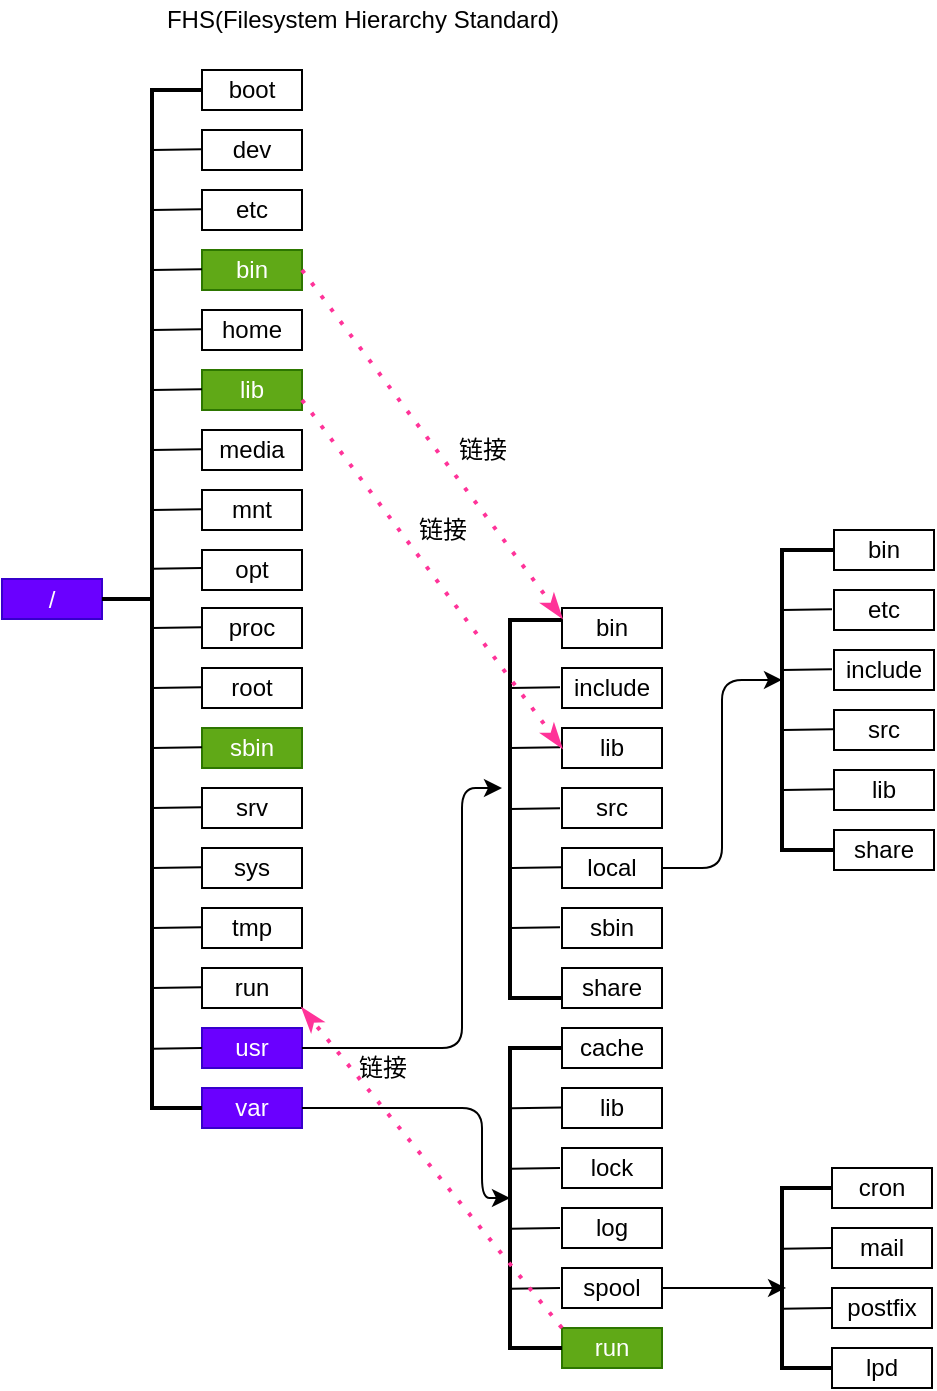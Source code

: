 <mxfile version="13.6.5">
    <diagram id="yCI9e9Nfu7zDyY76apde" name="第 1 页">
        <mxGraphModel dx="1260" dy="863" grid="1" gridSize="10" guides="1" tooltips="1" connect="1" arrows="1" fold="1" page="1" pageScale="1" pageWidth="827" pageHeight="1169" math="0" shadow="0">
            <root>
                <mxCell id="0"/>
                <mxCell id="1" parent="0"/>
                <mxCell id="qopmfsza2XrJsMXSQic5-3" value="/" style="rounded=0;whiteSpace=wrap;html=1;fillColor=#6a00ff;strokeColor=#3700CC;fontColor=#ffffff;" parent="1" vertex="1">
                    <mxGeometry x="100" y="419.5" width="50" height="20" as="geometry"/>
                </mxCell>
                <mxCell id="qopmfsza2XrJsMXSQic5-4" value="boot" style="rounded=0;whiteSpace=wrap;html=1;" parent="1" vertex="1">
                    <mxGeometry x="200" y="165" width="50" height="20" as="geometry"/>
                </mxCell>
                <mxCell id="qopmfsza2XrJsMXSQic5-7" value="dev" style="rounded=0;whiteSpace=wrap;html=1;" parent="1" vertex="1">
                    <mxGeometry x="200" y="195" width="50" height="20" as="geometry"/>
                </mxCell>
                <mxCell id="qopmfsza2XrJsMXSQic5-9" value="etc" style="rounded=0;whiteSpace=wrap;html=1;" parent="1" vertex="1">
                    <mxGeometry x="200" y="225" width="50" height="20" as="geometry"/>
                </mxCell>
                <mxCell id="qopmfsza2XrJsMXSQic5-10" value="bin" style="rounded=0;whiteSpace=wrap;html=1;fillColor=#60a917;strokeColor=#2D7600;fontColor=#ffffff;" parent="1" vertex="1">
                    <mxGeometry x="200" y="255" width="50" height="20" as="geometry"/>
                </mxCell>
                <mxCell id="qopmfsza2XrJsMXSQic5-11" value="home" style="rounded=0;whiteSpace=wrap;html=1;" parent="1" vertex="1">
                    <mxGeometry x="200" y="285" width="50" height="20" as="geometry"/>
                </mxCell>
                <mxCell id="qopmfsza2XrJsMXSQic5-12" value="lib" style="rounded=0;whiteSpace=wrap;html=1;fillColor=#60a917;strokeColor=#2D7600;fontColor=#ffffff;" parent="1" vertex="1">
                    <mxGeometry x="200" y="315" width="50" height="20" as="geometry"/>
                </mxCell>
                <mxCell id="qopmfsza2XrJsMXSQic5-13" value="media" style="rounded=0;whiteSpace=wrap;html=1;" parent="1" vertex="1">
                    <mxGeometry x="200" y="345" width="50" height="20" as="geometry"/>
                </mxCell>
                <mxCell id="qopmfsza2XrJsMXSQic5-14" value="mnt" style="rounded=0;whiteSpace=wrap;html=1;" parent="1" vertex="1">
                    <mxGeometry x="200" y="375" width="50" height="20" as="geometry"/>
                </mxCell>
                <mxCell id="qopmfsza2XrJsMXSQic5-15" value="opt" style="rounded=0;whiteSpace=wrap;html=1;" parent="1" vertex="1">
                    <mxGeometry x="200" y="405" width="50" height="20" as="geometry"/>
                </mxCell>
                <mxCell id="qopmfsza2XrJsMXSQic5-16" value="proc" style="rounded=0;whiteSpace=wrap;html=1;" parent="1" vertex="1">
                    <mxGeometry x="200" y="434" width="50" height="20" as="geometry"/>
                </mxCell>
                <mxCell id="qopmfsza2XrJsMXSQic5-17" value="root" style="rounded=0;whiteSpace=wrap;html=1;" parent="1" vertex="1">
                    <mxGeometry x="200" y="464" width="50" height="20" as="geometry"/>
                </mxCell>
                <mxCell id="qopmfsza2XrJsMXSQic5-18" value="sbin" style="rounded=0;whiteSpace=wrap;html=1;fillColor=#60a917;strokeColor=#2D7600;fontColor=#ffffff;" parent="1" vertex="1">
                    <mxGeometry x="200" y="494" width="50" height="20" as="geometry"/>
                </mxCell>
                <mxCell id="qopmfsza2XrJsMXSQic5-19" value="srv" style="rounded=0;whiteSpace=wrap;html=1;" parent="1" vertex="1">
                    <mxGeometry x="200" y="524" width="50" height="20" as="geometry"/>
                </mxCell>
                <mxCell id="qopmfsza2XrJsMXSQic5-20" value="sys" style="rounded=0;whiteSpace=wrap;html=1;" parent="1" vertex="1">
                    <mxGeometry x="200" y="554" width="50" height="20" as="geometry"/>
                </mxCell>
                <mxCell id="qopmfsza2XrJsMXSQic5-21" value="tmp" style="rounded=0;whiteSpace=wrap;html=1;" parent="1" vertex="1">
                    <mxGeometry x="200" y="584" width="50" height="20" as="geometry"/>
                </mxCell>
                <mxCell id="qopmfsza2XrJsMXSQic5-22" value="run" style="rounded=0;whiteSpace=wrap;html=1;" parent="1" vertex="1">
                    <mxGeometry x="200" y="614" width="50" height="20" as="geometry"/>
                </mxCell>
                <mxCell id="qopmfsza2XrJsMXSQic5-23" value="usr" style="rounded=0;whiteSpace=wrap;html=1;fillColor=#6a00ff;strokeColor=#3700CC;fontColor=#ffffff;" parent="1" vertex="1">
                    <mxGeometry x="200" y="644" width="50" height="20" as="geometry"/>
                </mxCell>
                <mxCell id="qopmfsza2XrJsMXSQic5-24" value="var" style="rounded=0;whiteSpace=wrap;html=1;fillColor=#6a00ff;strokeColor=#3700CC;fontColor=#ffffff;" parent="1" vertex="1">
                    <mxGeometry x="200" y="674" width="50" height="20" as="geometry"/>
                </mxCell>
                <mxCell id="qopmfsza2XrJsMXSQic5-25" value="cron" style="rounded=0;whiteSpace=wrap;html=1;" parent="1" vertex="1">
                    <mxGeometry x="515" y="714" width="50" height="20" as="geometry"/>
                </mxCell>
                <mxCell id="qopmfsza2XrJsMXSQic5-26" value="mail" style="rounded=0;whiteSpace=wrap;html=1;" parent="1" vertex="1">
                    <mxGeometry x="515" y="744" width="50" height="20" as="geometry"/>
                </mxCell>
                <mxCell id="qopmfsza2XrJsMXSQic5-27" value="postfix" style="rounded=0;whiteSpace=wrap;html=1;" parent="1" vertex="1">
                    <mxGeometry x="515" y="774" width="50" height="20" as="geometry"/>
                </mxCell>
                <mxCell id="qopmfsza2XrJsMXSQic5-28" value="lpd" style="rounded=0;whiteSpace=wrap;html=1;" parent="1" vertex="1">
                    <mxGeometry x="515" y="804" width="50" height="20" as="geometry"/>
                </mxCell>
                <mxCell id="qopmfsza2XrJsMXSQic5-29" value="local" style="rounded=0;whiteSpace=wrap;html=1;" parent="1" vertex="1">
                    <mxGeometry x="380" y="554" width="50" height="20" as="geometry"/>
                </mxCell>
                <mxCell id="qopmfsza2XrJsMXSQic5-30" value="include" style="rounded=0;whiteSpace=wrap;html=1;" parent="1" vertex="1">
                    <mxGeometry x="380" y="464" width="50" height="20" as="geometry"/>
                </mxCell>
                <mxCell id="qopmfsza2XrJsMXSQic5-31" value="lib" style="rounded=0;whiteSpace=wrap;html=1;" parent="1" vertex="1">
                    <mxGeometry x="380" y="494" width="50" height="20" as="geometry"/>
                </mxCell>
                <mxCell id="qopmfsza2XrJsMXSQic5-32" value="src" style="rounded=0;whiteSpace=wrap;html=1;" parent="1" vertex="1">
                    <mxGeometry x="380" y="524" width="50" height="20" as="geometry"/>
                </mxCell>
                <mxCell id="qopmfsza2XrJsMXSQic5-33" value="bin" style="rounded=0;whiteSpace=wrap;html=1;" parent="1" vertex="1">
                    <mxGeometry x="380" y="434" width="50" height="20" as="geometry"/>
                </mxCell>
                <mxCell id="qopmfsza2XrJsMXSQic5-34" value="sbin" style="rounded=0;whiteSpace=wrap;html=1;" parent="1" vertex="1">
                    <mxGeometry x="380" y="584" width="50" height="20" as="geometry"/>
                </mxCell>
                <mxCell id="qopmfsza2XrJsMXSQic5-35" value="share" style="rounded=0;whiteSpace=wrap;html=1;" parent="1" vertex="1">
                    <mxGeometry x="380" y="614" width="50" height="20" as="geometry"/>
                </mxCell>
                <mxCell id="qopmfsza2XrJsMXSQic5-36" value="include" style="rounded=0;whiteSpace=wrap;html=1;" parent="1" vertex="1">
                    <mxGeometry x="516" y="455" width="50" height="20" as="geometry"/>
                </mxCell>
                <mxCell id="qopmfsza2XrJsMXSQic5-37" value="cache" style="rounded=0;whiteSpace=wrap;html=1;" parent="1" vertex="1">
                    <mxGeometry x="380" y="644" width="50" height="20" as="geometry"/>
                </mxCell>
                <mxCell id="qopmfsza2XrJsMXSQic5-38" value="lib" style="rounded=0;whiteSpace=wrap;html=1;" parent="1" vertex="1">
                    <mxGeometry x="380" y="674" width="50" height="20" as="geometry"/>
                </mxCell>
                <mxCell id="qopmfsza2XrJsMXSQic5-39" value="lock" style="rounded=0;whiteSpace=wrap;html=1;" parent="1" vertex="1">
                    <mxGeometry x="380" y="704" width="50" height="20" as="geometry"/>
                </mxCell>
                <mxCell id="qopmfsza2XrJsMXSQic5-40" value="log" style="rounded=0;whiteSpace=wrap;html=1;" parent="1" vertex="1">
                    <mxGeometry x="380" y="734" width="50" height="20" as="geometry"/>
                </mxCell>
                <mxCell id="qopmfsza2XrJsMXSQic5-86" style="edgeStyle=orthogonalEdgeStyle;rounded=0;orthogonalLoop=1;jettySize=auto;html=1;entryX=0.081;entryY=0.555;entryDx=0;entryDy=0;entryPerimeter=0;" parent="1" source="qopmfsza2XrJsMXSQic5-41" target="qopmfsza2XrJsMXSQic5-77" edge="1">
                    <mxGeometry relative="1" as="geometry"/>
                </mxCell>
                <mxCell id="qopmfsza2XrJsMXSQic5-41" value="spool" style="rounded=0;whiteSpace=wrap;html=1;" parent="1" vertex="1">
                    <mxGeometry x="380" y="764" width="50" height="20" as="geometry"/>
                </mxCell>
                <mxCell id="qopmfsza2XrJsMXSQic5-42" value="run" style="rounded=0;whiteSpace=wrap;html=1;fillColor=#60a917;strokeColor=#2D7600;fontColor=#ffffff;" parent="1" vertex="1">
                    <mxGeometry x="380" y="794" width="50" height="20" as="geometry"/>
                </mxCell>
                <mxCell id="qopmfsza2XrJsMXSQic5-43" value="bin" style="rounded=0;whiteSpace=wrap;html=1;" parent="1" vertex="1">
                    <mxGeometry x="516" y="395" width="50" height="20" as="geometry"/>
                </mxCell>
                <mxCell id="qopmfsza2XrJsMXSQic5-44" value="etc" style="rounded=0;whiteSpace=wrap;html=1;" parent="1" vertex="1">
                    <mxGeometry x="516" y="425" width="50" height="20" as="geometry"/>
                </mxCell>
                <mxCell id="qopmfsza2XrJsMXSQic5-45" value="src" style="rounded=0;whiteSpace=wrap;html=1;" parent="1" vertex="1">
                    <mxGeometry x="516" y="485" width="50" height="20" as="geometry"/>
                </mxCell>
                <mxCell id="qopmfsza2XrJsMXSQic5-46" value="lib" style="rounded=0;whiteSpace=wrap;html=1;" parent="1" vertex="1">
                    <mxGeometry x="516" y="515" width="50" height="20" as="geometry"/>
                </mxCell>
                <mxCell id="qopmfsza2XrJsMXSQic5-47" value="share" style="rounded=0;whiteSpace=wrap;html=1;" parent="1" vertex="1">
                    <mxGeometry x="516" y="545" width="50" height="20" as="geometry"/>
                </mxCell>
                <mxCell id="qopmfsza2XrJsMXSQic5-48" value="" style="strokeWidth=2;html=1;shape=mxgraph.flowchart.annotation_2;align=left;labelPosition=right;pointerEvents=1;" parent="1" vertex="1">
                    <mxGeometry x="150" y="175" width="50" height="509" as="geometry"/>
                </mxCell>
                <mxCell id="qopmfsza2XrJsMXSQic5-59" value="" style="endArrow=none;html=1;" parent="1" edge="1">
                    <mxGeometry width="50" height="50" relative="1" as="geometry">
                        <mxPoint x="175" y="385" as="sourcePoint"/>
                        <mxPoint x="200" y="384.66" as="targetPoint"/>
                        <Array as="points">
                            <mxPoint x="200" y="384.66"/>
                        </Array>
                    </mxGeometry>
                </mxCell>
                <mxCell id="qopmfsza2XrJsMXSQic5-61" value="" style="endArrow=none;html=1;" parent="1" edge="1">
                    <mxGeometry width="50" height="50" relative="1" as="geometry">
                        <mxPoint x="175" y="414.34" as="sourcePoint"/>
                        <mxPoint x="200" y="414.0" as="targetPoint"/>
                        <Array as="points">
                            <mxPoint x="200" y="414.0"/>
                        </Array>
                    </mxGeometry>
                </mxCell>
                <mxCell id="qopmfsza2XrJsMXSQic5-72" value="" style="strokeWidth=2;html=1;shape=mxgraph.flowchart.annotation_1;align=left;pointerEvents=1;" parent="1" vertex="1">
                    <mxGeometry x="354" y="654" width="26" height="150" as="geometry"/>
                </mxCell>
                <mxCell id="qopmfsza2XrJsMXSQic5-76" value="" style="strokeWidth=2;html=1;shape=mxgraph.flowchart.annotation_1;align=left;pointerEvents=1;" parent="1" vertex="1">
                    <mxGeometry x="354" y="440" width="26" height="189" as="geometry"/>
                </mxCell>
                <mxCell id="qopmfsza2XrJsMXSQic5-77" value="" style="strokeWidth=2;html=1;shape=mxgraph.flowchart.annotation_1;align=left;pointerEvents=1;" parent="1" vertex="1">
                    <mxGeometry x="490" y="724" width="25" height="90" as="geometry"/>
                </mxCell>
                <mxCell id="qopmfsza2XrJsMXSQic5-78" value="" style="strokeWidth=2;html=1;shape=mxgraph.flowchart.annotation_1;align=left;pointerEvents=1;" parent="1" vertex="1">
                    <mxGeometry x="490" y="405" width="26" height="150" as="geometry"/>
                </mxCell>
                <mxCell id="qopmfsza2XrJsMXSQic5-82" value="" style="edgeStyle=elbowEdgeStyle;elbow=horizontal;endArrow=classic;html=1;exitX=1;exitY=0.5;exitDx=0;exitDy=0;" parent="1" source="qopmfsza2XrJsMXSQic5-23" edge="1">
                    <mxGeometry width="50" height="50" relative="1" as="geometry">
                        <mxPoint x="300" y="624" as="sourcePoint"/>
                        <mxPoint x="350" y="524" as="targetPoint"/>
                        <Array as="points">
                            <mxPoint x="330" y="570"/>
                        </Array>
                    </mxGeometry>
                </mxCell>
                <mxCell id="qopmfsza2XrJsMXSQic5-83" value="" style="edgeStyle=elbowEdgeStyle;elbow=horizontal;endArrow=classic;html=1;exitX=1;exitY=0.5;exitDx=0;exitDy=0;entryX=0;entryY=0.5;entryDx=0;entryDy=0;entryPerimeter=0;" parent="1" source="qopmfsza2XrJsMXSQic5-24" target="qopmfsza2XrJsMXSQic5-72" edge="1">
                    <mxGeometry width="50" height="50" relative="1" as="geometry">
                        <mxPoint x="300" y="714" as="sourcePoint"/>
                        <mxPoint x="350" y="664" as="targetPoint"/>
                        <Array as="points">
                            <mxPoint x="340" y="710"/>
                        </Array>
                    </mxGeometry>
                </mxCell>
                <mxCell id="qopmfsza2XrJsMXSQic5-84" value="" style="edgeStyle=elbowEdgeStyle;elbow=horizontal;endArrow=classic;html=1;exitX=1;exitY=0.5;exitDx=0;exitDy=0;entryX=0;entryY=0.433;entryDx=0;entryDy=0;entryPerimeter=0;" parent="1" source="qopmfsza2XrJsMXSQic5-29" target="qopmfsza2XrJsMXSQic5-78" edge="1">
                    <mxGeometry width="50" height="50" relative="1" as="geometry">
                        <mxPoint x="440" y="564" as="sourcePoint"/>
                        <mxPoint x="490" y="514" as="targetPoint"/>
                    </mxGeometry>
                </mxCell>
                <mxCell id="qopmfsza2XrJsMXSQic5-87" value="" style="endArrow=none;html=1;" parent="1" edge="1">
                    <mxGeometry width="50" height="50" relative="1" as="geometry">
                        <mxPoint x="175" y="654.34" as="sourcePoint"/>
                        <mxPoint x="200" y="654.0" as="targetPoint"/>
                        <Array as="points">
                            <mxPoint x="200" y="654.0"/>
                        </Array>
                    </mxGeometry>
                </mxCell>
                <mxCell id="qopmfsza2XrJsMXSQic5-89" value="" style="endArrow=none;html=1;" parent="1" edge="1">
                    <mxGeometry width="50" height="50" relative="1" as="geometry">
                        <mxPoint x="175" y="624.0" as="sourcePoint"/>
                        <mxPoint x="200" y="623.66" as="targetPoint"/>
                        <Array as="points">
                            <mxPoint x="200" y="623.66"/>
                        </Array>
                    </mxGeometry>
                </mxCell>
                <mxCell id="qopmfsza2XrJsMXSQic5-90" value="" style="endArrow=none;html=1;" parent="1" edge="1">
                    <mxGeometry width="50" height="50" relative="1" as="geometry">
                        <mxPoint x="175" y="594.0" as="sourcePoint"/>
                        <mxPoint x="200" y="593.66" as="targetPoint"/>
                        <Array as="points">
                            <mxPoint x="200" y="593.66"/>
                        </Array>
                    </mxGeometry>
                </mxCell>
                <mxCell id="qopmfsza2XrJsMXSQic5-91" value="" style="endArrow=none;html=1;" parent="1" edge="1">
                    <mxGeometry width="50" height="50" relative="1" as="geometry">
                        <mxPoint x="175" y="564.0" as="sourcePoint"/>
                        <mxPoint x="200" y="563.66" as="targetPoint"/>
                        <Array as="points">
                            <mxPoint x="200" y="563.66"/>
                        </Array>
                    </mxGeometry>
                </mxCell>
                <mxCell id="qopmfsza2XrJsMXSQic5-92" value="" style="endArrow=none;html=1;" parent="1" edge="1">
                    <mxGeometry width="50" height="50" relative="1" as="geometry">
                        <mxPoint x="175" y="534.0" as="sourcePoint"/>
                        <mxPoint x="200" y="533.66" as="targetPoint"/>
                        <Array as="points">
                            <mxPoint x="200" y="533.66"/>
                        </Array>
                    </mxGeometry>
                </mxCell>
                <mxCell id="qopmfsza2XrJsMXSQic5-93" value="" style="endArrow=none;html=1;" parent="1" edge="1">
                    <mxGeometry width="50" height="50" relative="1" as="geometry">
                        <mxPoint x="175" y="504.0" as="sourcePoint"/>
                        <mxPoint x="200" y="503.66" as="targetPoint"/>
                        <Array as="points">
                            <mxPoint x="200" y="503.66"/>
                        </Array>
                    </mxGeometry>
                </mxCell>
                <mxCell id="qopmfsza2XrJsMXSQic5-94" value="" style="endArrow=none;html=1;" parent="1" edge="1">
                    <mxGeometry width="50" height="50" relative="1" as="geometry">
                        <mxPoint x="175" y="355.0" as="sourcePoint"/>
                        <mxPoint x="200" y="354.66" as="targetPoint"/>
                        <Array as="points">
                            <mxPoint x="200" y="354.66"/>
                        </Array>
                    </mxGeometry>
                </mxCell>
                <mxCell id="qopmfsza2XrJsMXSQic5-95" value="" style="endArrow=none;html=1;" parent="1" edge="1">
                    <mxGeometry width="50" height="50" relative="1" as="geometry">
                        <mxPoint x="175" y="444.0" as="sourcePoint"/>
                        <mxPoint x="200" y="443.66" as="targetPoint"/>
                        <Array as="points">
                            <mxPoint x="200" y="443.66"/>
                        </Array>
                    </mxGeometry>
                </mxCell>
                <mxCell id="qopmfsza2XrJsMXSQic5-96" value="" style="endArrow=none;html=1;" parent="1" edge="1">
                    <mxGeometry width="50" height="50" relative="1" as="geometry">
                        <mxPoint x="175" y="474.0" as="sourcePoint"/>
                        <mxPoint x="200" y="473.66" as="targetPoint"/>
                        <Array as="points">
                            <mxPoint x="200" y="473.66"/>
                        </Array>
                    </mxGeometry>
                </mxCell>
                <mxCell id="qopmfsza2XrJsMXSQic5-97" value="" style="endArrow=none;html=1;" parent="1" edge="1">
                    <mxGeometry width="50" height="50" relative="1" as="geometry">
                        <mxPoint x="175" y="325.0" as="sourcePoint"/>
                        <mxPoint x="200" y="324.66" as="targetPoint"/>
                        <Array as="points">
                            <mxPoint x="200" y="324.66"/>
                        </Array>
                    </mxGeometry>
                </mxCell>
                <mxCell id="qopmfsza2XrJsMXSQic5-98" value="" style="endArrow=none;html=1;" parent="1" edge="1">
                    <mxGeometry width="50" height="50" relative="1" as="geometry">
                        <mxPoint x="175" y="295.0" as="sourcePoint"/>
                        <mxPoint x="200" y="294.66" as="targetPoint"/>
                        <Array as="points">
                            <mxPoint x="200" y="294.66"/>
                        </Array>
                    </mxGeometry>
                </mxCell>
                <mxCell id="qopmfsza2XrJsMXSQic5-99" value="" style="endArrow=none;html=1;" parent="1" edge="1">
                    <mxGeometry width="50" height="50" relative="1" as="geometry">
                        <mxPoint x="175" y="265.0" as="sourcePoint"/>
                        <mxPoint x="200" y="264.66" as="targetPoint"/>
                        <Array as="points">
                            <mxPoint x="200" y="264.66"/>
                        </Array>
                    </mxGeometry>
                </mxCell>
                <mxCell id="qopmfsza2XrJsMXSQic5-100" value="" style="endArrow=none;html=1;" parent="1" edge="1">
                    <mxGeometry width="50" height="50" relative="1" as="geometry">
                        <mxPoint x="175" y="235.0" as="sourcePoint"/>
                        <mxPoint x="200" y="234.66" as="targetPoint"/>
                        <Array as="points">
                            <mxPoint x="200" y="234.66"/>
                        </Array>
                    </mxGeometry>
                </mxCell>
                <mxCell id="qopmfsza2XrJsMXSQic5-101" value="" style="endArrow=none;html=1;" parent="1" edge="1">
                    <mxGeometry width="50" height="50" relative="1" as="geometry">
                        <mxPoint x="175" y="205.0" as="sourcePoint"/>
                        <mxPoint x="200" y="204.66" as="targetPoint"/>
                        <Array as="points">
                            <mxPoint x="200" y="204.66"/>
                        </Array>
                    </mxGeometry>
                </mxCell>
                <mxCell id="qopmfsza2XrJsMXSQic5-103" value="" style="endArrow=none;html=1;" parent="1" edge="1">
                    <mxGeometry width="50" height="50" relative="1" as="geometry">
                        <mxPoint x="355" y="684.1" as="sourcePoint"/>
                        <mxPoint x="380" y="683.76" as="targetPoint"/>
                        <Array as="points">
                            <mxPoint x="380" y="683.76"/>
                        </Array>
                    </mxGeometry>
                </mxCell>
                <mxCell id="qopmfsza2XrJsMXSQic5-104" value="" style="endArrow=none;html=1;" parent="1" edge="1">
                    <mxGeometry width="50" height="50" relative="1" as="geometry">
                        <mxPoint x="354" y="714.34" as="sourcePoint"/>
                        <mxPoint x="379" y="714" as="targetPoint"/>
                        <Array as="points">
                            <mxPoint x="379" y="714.0"/>
                        </Array>
                    </mxGeometry>
                </mxCell>
                <mxCell id="qopmfsza2XrJsMXSQic5-105" value="" style="endArrow=none;html=1;" parent="1" edge="1">
                    <mxGeometry width="50" height="50" relative="1" as="geometry">
                        <mxPoint x="354" y="774.34" as="sourcePoint"/>
                        <mxPoint x="379" y="774" as="targetPoint"/>
                        <Array as="points">
                            <mxPoint x="379" y="774.0"/>
                        </Array>
                    </mxGeometry>
                </mxCell>
                <mxCell id="qopmfsza2XrJsMXSQic5-106" value="" style="endArrow=none;html=1;" parent="1" edge="1">
                    <mxGeometry width="50" height="50" relative="1" as="geometry">
                        <mxPoint x="354" y="744.34" as="sourcePoint"/>
                        <mxPoint x="379" y="744" as="targetPoint"/>
                        <Array as="points">
                            <mxPoint x="379" y="744.0"/>
                        </Array>
                    </mxGeometry>
                </mxCell>
                <mxCell id="qopmfsza2XrJsMXSQic5-107" value="" style="endArrow=none;html=1;" parent="1" edge="1">
                    <mxGeometry width="50" height="50" relative="1" as="geometry">
                        <mxPoint x="354" y="474.0" as="sourcePoint"/>
                        <mxPoint x="379" y="473.66" as="targetPoint"/>
                        <Array as="points">
                            <mxPoint x="379" y="473.66"/>
                        </Array>
                    </mxGeometry>
                </mxCell>
                <mxCell id="qopmfsza2XrJsMXSQic5-108" value="" style="endArrow=none;html=1;" parent="1" edge="1">
                    <mxGeometry width="50" height="50" relative="1" as="geometry">
                        <mxPoint x="354" y="534.5" as="sourcePoint"/>
                        <mxPoint x="379" y="534.16" as="targetPoint"/>
                        <Array as="points">
                            <mxPoint x="379" y="534.16"/>
                        </Array>
                    </mxGeometry>
                </mxCell>
                <mxCell id="qopmfsza2XrJsMXSQic5-109" value="" style="endArrow=none;html=1;" parent="1" edge="1">
                    <mxGeometry width="50" height="50" relative="1" as="geometry">
                        <mxPoint x="354" y="594.0" as="sourcePoint"/>
                        <mxPoint x="379" y="593.66" as="targetPoint"/>
                        <Array as="points">
                            <mxPoint x="379" y="593.66"/>
                        </Array>
                    </mxGeometry>
                </mxCell>
                <mxCell id="qopmfsza2XrJsMXSQic5-110" value="" style="endArrow=none;html=1;" parent="1" edge="1">
                    <mxGeometry width="50" height="50" relative="1" as="geometry">
                        <mxPoint x="490.5" y="495.0" as="sourcePoint"/>
                        <mxPoint x="515.5" y="494.66" as="targetPoint"/>
                        <Array as="points">
                            <mxPoint x="515.5" y="494.66"/>
                        </Array>
                    </mxGeometry>
                </mxCell>
                <mxCell id="qopmfsza2XrJsMXSQic5-111" value="" style="endArrow=none;html=1;" parent="1" edge="1">
                    <mxGeometry width="50" height="50" relative="1" as="geometry">
                        <mxPoint x="355" y="564.0" as="sourcePoint"/>
                        <mxPoint x="380" y="563.66" as="targetPoint"/>
                        <Array as="points">
                            <mxPoint x="380" y="563.66"/>
                        </Array>
                    </mxGeometry>
                </mxCell>
                <mxCell id="qopmfsza2XrJsMXSQic5-112" value="" style="endArrow=none;html=1;" parent="1" edge="1">
                    <mxGeometry width="50" height="50" relative="1" as="geometry">
                        <mxPoint x="354" y="504.0" as="sourcePoint"/>
                        <mxPoint x="379" y="503.66" as="targetPoint"/>
                        <Array as="points">
                            <mxPoint x="379" y="503.66"/>
                        </Array>
                    </mxGeometry>
                </mxCell>
                <mxCell id="qopmfsza2XrJsMXSQic5-113" value="" style="endArrow=none;html=1;" parent="1" edge="1">
                    <mxGeometry width="50" height="50" relative="1" as="geometry">
                        <mxPoint x="490" y="435.0" as="sourcePoint"/>
                        <mxPoint x="515" y="434.66" as="targetPoint"/>
                        <Array as="points">
                            <mxPoint x="515" y="434.66"/>
                        </Array>
                    </mxGeometry>
                </mxCell>
                <mxCell id="qopmfsza2XrJsMXSQic5-115" value="" style="endArrow=none;html=1;" parent="1" edge="1">
                    <mxGeometry width="50" height="50" relative="1" as="geometry">
                        <mxPoint x="490" y="465.0" as="sourcePoint"/>
                        <mxPoint x="515" y="464.66" as="targetPoint"/>
                        <Array as="points">
                            <mxPoint x="515" y="464.66"/>
                        </Array>
                    </mxGeometry>
                </mxCell>
                <mxCell id="qopmfsza2XrJsMXSQic5-116" value="" style="endArrow=none;html=1;" parent="1" edge="1">
                    <mxGeometry width="50" height="50" relative="1" as="geometry">
                        <mxPoint x="490.5" y="525.0" as="sourcePoint"/>
                        <mxPoint x="515.5" y="524.66" as="targetPoint"/>
                        <Array as="points">
                            <mxPoint x="515.5" y="524.66"/>
                        </Array>
                    </mxGeometry>
                </mxCell>
                <mxCell id="qopmfsza2XrJsMXSQic5-117" value="" style="endArrow=none;html=1;" parent="1" edge="1">
                    <mxGeometry width="50" height="50" relative="1" as="geometry">
                        <mxPoint x="490" y="754.34" as="sourcePoint"/>
                        <mxPoint x="515" y="754" as="targetPoint"/>
                        <Array as="points">
                            <mxPoint x="515" y="754.0"/>
                        </Array>
                    </mxGeometry>
                </mxCell>
                <mxCell id="qopmfsza2XrJsMXSQic5-118" value="" style="endArrow=none;html=1;" parent="1" edge="1">
                    <mxGeometry width="50" height="50" relative="1" as="geometry">
                        <mxPoint x="490" y="784.34" as="sourcePoint"/>
                        <mxPoint x="515" y="784" as="targetPoint"/>
                        <Array as="points">
                            <mxPoint x="515" y="784.0"/>
                        </Array>
                    </mxGeometry>
                </mxCell>
                <mxCell id="qopmfsza2XrJsMXSQic5-119" value="" style="endArrow=classicThin;dashed=1;html=1;dashPattern=1 3;strokeWidth=2;exitX=1;exitY=0.5;exitDx=0;exitDy=0;entryX=0;entryY=0.25;entryDx=0;entryDy=0;startArrow=none;startFill=0;endFill=1;fillColor=#ffff88;strokeColor=#FF3399;" parent="1" source="qopmfsza2XrJsMXSQic5-10" target="qopmfsza2XrJsMXSQic5-33" edge="1">
                    <mxGeometry width="50" height="50" relative="1" as="geometry">
                        <mxPoint x="340" y="334" as="sourcePoint"/>
                        <mxPoint x="390" y="284" as="targetPoint"/>
                    </mxGeometry>
                </mxCell>
                <mxCell id="qopmfsza2XrJsMXSQic5-120" value="" style="endArrow=classicThin;dashed=1;html=1;dashPattern=1 3;strokeWidth=2;exitX=1;exitY=0.75;exitDx=0;exitDy=0;endFill=1;strokeColor=#FF3399;" parent="1" source="qopmfsza2XrJsMXSQic5-12" edge="1">
                    <mxGeometry width="50" height="50" relative="1" as="geometry">
                        <mxPoint x="280" y="434" as="sourcePoint"/>
                        <mxPoint x="380" y="504" as="targetPoint"/>
                    </mxGeometry>
                </mxCell>
                <mxCell id="qopmfsza2XrJsMXSQic5-121" value="" style="endArrow=classicThin;dashed=1;html=1;dashPattern=1 3;strokeWidth=2;entryX=1;entryY=1;entryDx=0;entryDy=0;exitX=0;exitY=0;exitDx=0;exitDy=0;startArrow=none;startFill=0;endFill=1;strokeColor=#FF3399;" parent="1" source="qopmfsza2XrJsMXSQic5-42" target="qopmfsza2XrJsMXSQic5-22" edge="1">
                    <mxGeometry width="50" height="50" relative="1" as="geometry">
                        <mxPoint x="270" y="814" as="sourcePoint"/>
                        <mxPoint x="320" y="764" as="targetPoint"/>
                    </mxGeometry>
                </mxCell>
                <mxCell id="qopmfsza2XrJsMXSQic5-124" value="链接" style="text;html=1;align=center;verticalAlign=middle;resizable=0;points=[];autosize=1;" parent="1" vertex="1">
                    <mxGeometry x="270" y="654" width="40" height="20" as="geometry"/>
                </mxCell>
                <mxCell id="qopmfsza2XrJsMXSQic5-127" value="FHS(Filesystem Hierarchy Standard)" style="text;html=1;align=center;verticalAlign=middle;resizable=0;points=[];autosize=1;" parent="1" vertex="1">
                    <mxGeometry x="170" y="130" width="220" height="20" as="geometry"/>
                </mxCell>
                <mxCell id="qopmfsza2XrJsMXSQic5-156" value="链接" style="text;html=1;align=center;verticalAlign=middle;resizable=0;points=[];autosize=1;" parent="1" vertex="1">
                    <mxGeometry x="320" y="345" width="40" height="20" as="geometry"/>
                </mxCell>
                <mxCell id="qopmfsza2XrJsMXSQic5-157" value="链接" style="text;html=1;align=center;verticalAlign=middle;resizable=0;points=[];autosize=1;" parent="1" vertex="1">
                    <mxGeometry x="300" y="385" width="40" height="20" as="geometry"/>
                </mxCell>
            </root>
        </mxGraphModel>
    </diagram>
</mxfile>